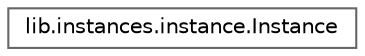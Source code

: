 digraph "Graphical Class Hierarchy"
{
 // LATEX_PDF_SIZE
  bgcolor="transparent";
  edge [fontname=Helvetica,fontsize=10,labelfontname=Helvetica,labelfontsize=10];
  node [fontname=Helvetica,fontsize=10,shape=box,height=0.2,width=0.4];
  rankdir="LR";
  Node0 [id="Node000000",label="lib.instances.instance.Instance",height=0.2,width=0.4,color="grey40", fillcolor="white", style="filled",URL="$classlib_1_1instances_1_1instance_1_1Instance.html",tooltip=" "];
}
